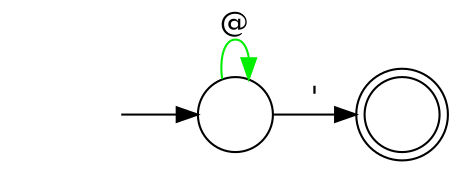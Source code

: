 digraph Automaton {
  rankdir = LR;
  0 [shape=circle,label=""];
  initial [shape=plaintext,label=""];
  initial -> 0
  0 -> 0 [label="@",color=green2]
  0 -> 1 [label="'"]
  1 [shape=doublecircle,label=""];
}
